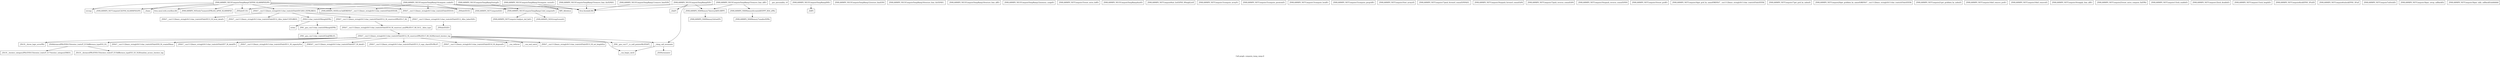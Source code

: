 digraph "Call graph: compute_temp_ramp.ll" {
	label="Call graph: compute_temp_ramp.ll";

	Node0x55b47725fa50 [shape=record,label="{_ZN9LAMMPS_NS15ComputeTempRampC2EPNS_6LAMMPSEiPPc}"];
	Node0x55b47725fa50 -> Node0x55b47724b860;
	Node0x55b47725fa50 -> Node0x55b477241b60;
	Node0x55b47725fa50 -> Node0x55b477262350;
	Node0x55b47725fa50 -> Node0x55b4771f0b90;
	Node0x55b47725fa50 -> Node0x55b4771ef750;
	Node0x55b47725fa50 -> Node0x55b4771f0570;
	Node0x55b47725fa50 -> Node0x55b4771efd60;
	Node0x55b47725fa50 -> Node0x55b4771f0a00;
	Node0x55b47725fa50 -> Node0x55b477281a50;
	Node0x55b47725fa50 -> Node0x55b477281cf0;
	Node0x55b47725fa50 -> Node0x55b4771ef5b0;
	Node0x55b477213830 [shape=record,label="{_ZN9LAMMPS_NS6Memory7destroyIdEEvRPPT_}"];
	Node0x55b477213830 -> Node0x55b477200a70;
	Node0x55b4771ffa90 [shape=record,label="{__clang_call_terminate}"];
	Node0x55b4771ffa90 -> Node0x55b4772032a0;
	Node0x55b4771ffa90 -> Node0x55b477204170;
	Node0x55b47724b860 [shape=record,label="{_ZN9LAMMPS_NS7ComputeC2EPNS_6LAMMPSEiPPc}"];
	Node0x55b4771f0570 [shape=record,label="{_ZN9LAMMPS_NS5Error3allERKNSt7__cxx1112basic_stringIcSt11char_traitsIcESaIcEEEiS8_}"];
	Node0x55b477241b60 [shape=record,label="{_ZNSaIcEC1Ev}"];
	Node0x55b477262350 [shape=record,label="{_ZNSt7__cxx1112basic_stringIcSt11char_traitsIcESaIcEEC2IS3_EEPKcRKS3_}"];
	Node0x55b477262350 -> Node0x55b47724b7d0;
	Node0x55b477262350 -> Node0x55b4771f12b0;
	Node0x55b477262350 -> Node0x55b47727c5e0;
	Node0x55b477262350 -> Node0x55b47725db10;
	Node0x55b477262350 -> Node0x55b47724cec0;
	Node0x55b4771efa10 [shape=record,label="{__gxx_personality_v0}"];
	Node0x55b4771efd60 [shape=record,label="{_ZNSt7__cxx1112basic_stringIcSt11char_traitsIcESaIcEED1Ev}"];
	Node0x55b4771f0a00 [shape=record,label="{_ZNSaIcED1Ev}"];
	Node0x55b4771ef5b0 [shape=record,label="{strcmp}"];
	Node0x55b477281cf0 [shape=record,label="{_ZN9LAMMPS_NS5utils7numericEPKciS2_bPNS_6LAMMPSE}"];
	Node0x55b477281a50 [shape=record,label="{llvm.umul.with.overflow.i64}"];
	Node0x55b4771ef750 [shape=record,label="{_Znam}"];
	Node0x55b4771f0b90 [shape=record,label="{_ZN9LAMMPS_NS7ComputeD2Ev}"];
	Node0x55b4771ff5b0 [shape=record,label="{_ZN9LAMMPS_NS15ComputeTempRampD2Ev}"];
	Node0x55b4771ff5b0 -> Node0x55b477213830;
	Node0x55b4771ff5b0 -> Node0x55b4771fb3b0;
	Node0x55b4771ff5b0 -> Node0x55b4771f0b90;
	Node0x55b4771ff5b0 -> Node0x55b4771ffa90;
	Node0x55b477218f20 [shape=record,label="{_ZN9LAMMPS_NS15ComputeTempRamp15remove_bias_thrEiPdS1_}"];
	Node0x55b477218f20 -> Node0x55b477211400;
	Node0x55b4772032a0 [shape=record,label="{__cxa_begin_catch}"];
	Node0x55b477204170 [shape=record,label="{_ZSt9terminatev}"];
	Node0x55b4771fb3b0 [shape=record,label="{_ZdaPv}"];
	Node0x55b4772063d0 [shape=record,label="{_ZN9LAMMPS_NS15ComputeTempRampD0Ev}"];
	Node0x55b4772063d0 -> Node0x55b477207750;
	Node0x55b477207750 [shape=record,label="{_ZdlPv}"];
	Node0x55b477208de0 [shape=record,label="{_ZN9LAMMPS_NS15ComputeTempRamp5setupEv}"];
	Node0x55b477208de0 -> Node0x55b477209e80;
	Node0x55b477209e80 [shape=record,label="{_ZN9LAMMPS_NS15ComputeTempRamp11dof_computeEv}"];
	Node0x55b477209e80 -> Node0x55b47720e810;
	Node0x55b477209e80 -> Node0x55b4772101c0;
	Node0x55b47720e810 [shape=record,label="{_ZN9LAMMPS_NS7Compute14adjust_dof_fixEv}"];
	Node0x55b4772101c0 [shape=record,label="{_ZN9LAMMPS_NS5Group5countEi}"];
	Node0x55b477210dd0 [shape=record,label="{_ZN9LAMMPS_NS15ComputeTempRamp14compute_scalarEv}"];
	Node0x55b477210dd0 -> Node0x55b477211400;
	Node0x55b477210dd0 -> Node0x55b4771f0a00;
	Node0x55b477210dd0 -> Node0x55b4771efd60;
	Node0x55b477210dd0 -> Node0x55b4771f0570;
	Node0x55b477210dd0 -> Node0x55b477262350;
	Node0x55b477210dd0 -> Node0x55b477241b60;
	Node0x55b477210dd0 -> Node0x55b477209e80;
	Node0x55b477210dd0 -> Node0x55b4772125b0;
	Node0x55b477211400 [shape=record,label="{llvm.fmuladd.f64}"];
	Node0x55b4772125b0 [shape=record,label="{MPI_Allreduce}"];
	Node0x55b477213580 [shape=record,label="{_ZN9LAMMPS_NS15ComputeTempRamp14compute_vectorEv}"];
	Node0x55b477213580 -> Node0x55b477211400;
	Node0x55b477213580 -> Node0x55b4772125b0;
	Node0x55b477207040 [shape=record,label="{_ZN9LAMMPS_NS15ComputeTempRamp11remove_biasEiPd}"];
	Node0x55b477207040 -> Node0x55b477211400;
	Node0x55b47721a720 [shape=record,label="{_ZN9LAMMPS_NS15ComputeTempRamp15remove_bias_allEv}"];
	Node0x55b47721a720 -> Node0x55b477213830;
	Node0x55b47721a720 -> Node0x55b47721b9d0;
	Node0x55b47721a720 -> Node0x55b477211400;
	Node0x55b47721b9d0 [shape=record,label="{_ZN9LAMMPS_NS6Memory6createIdEEPPT_RS4_iiPKc}"];
	Node0x55b47721b9d0 -> Node0x55b47721d2b0;
	Node0x55b47721e8a0 [shape=record,label="{_ZN9LAMMPS_NS15ComputeTempRamp12restore_biasEiPd}"];
	Node0x55b47721fe60 [shape=record,label="{_ZN9LAMMPS_NS15ComputeTempRamp16restore_bias_thrEiPdS1_}"];
	Node0x55b477221320 [shape=record,label="{_ZN9LAMMPS_NS15ComputeTempRamp16restore_bias_allEv}"];
	Node0x55b477223460 [shape=record,label="{_ZN9LAMMPS_NS15ComputeTempRamp12memory_usageEv}"];
	Node0x55b477224010 [shape=record,label="{_ZN9LAMMPS_NS7Compute15reset_extra_dofEv}"];
	Node0x55b477224090 [shape=record,label="{_ZN9LAMMPS_NS15ComputeTempRamp4initEv}"];
	Node0x55b477224470 [shape=record,label="{_ZN9LAMMPS_NS7Compute9init_listEiPNS_9NeighListE}"];
	Node0x55b477256940 [shape=record,label="{_ZN9LAMMPS_NS7Compute13compute_arrayEv}"];
	Node0x55b477229370 [shape=record,label="{_ZN9LAMMPS_NS7Compute15compute_peratomEv}"];
	Node0x55b477229d80 [shape=record,label="{_ZN9LAMMPS_NS7Compute13compute_localEv}"];
	Node0x55b47722b5d0 [shape=record,label="{_ZN9LAMMPS_NS7Compute15compute_pergridEv}"];
	Node0x55b47722bc80 [shape=record,label="{_ZN9LAMMPS_NS7Compute10set_arraysEi}"];
	Node0x55b47723b0e0 [shape=record,label="{_ZN9LAMMPS_NS7Compute17pack_forward_commEiPiPdiS1_}"];
	Node0x55b47723bb60 [shape=record,label="{_ZN9LAMMPS_NS7Compute19unpack_forward_commEiiPd}"];
	Node0x55b477245460 [shape=record,label="{_ZN9LAMMPS_NS7Compute17pack_reverse_commEiiPd}"];
	Node0x55b47723cfe0 [shape=record,label="{_ZN9LAMMPS_NS7Compute19unpack_reverse_commEiPiPd}"];
	Node0x55b47723de60 [shape=record,label="{_ZN9LAMMPS_NS7Compute10reset_gridEv}"];
	Node0x55b477248680 [shape=record,label="{_ZN9LAMMPS_NS7Compute16get_grid_by_nameERKNSt7__cxx1112basic_stringIcSt11char_traitsIcESaIcEEERi}"];
	Node0x55b477249520 [shape=record,label="{_ZN9LAMMPS_NS7Compute17get_grid_by_indexEi}"];
	Node0x55b47724a100 [shape=record,label="{_ZN9LAMMPS_NS7Compute20get_griddata_by_nameEiRKNSt7__cxx1112basic_stringIcSt11char_traitsIcESaIcEEERi}"];
	Node0x55b47724b310 [shape=record,label="{_ZN9LAMMPS_NS7Compute21get_griddata_by_indexEi}"];
	Node0x55b47725d8a0 [shape=record,label="{_ZN9LAMMPS_NS7Compute14dof_remove_preEv}"];
	Node0x55b47725a150 [shape=record,label="{_ZN9LAMMPS_NS7Compute10dof_removeEi}"];
	Node0x55b477260880 [shape=record,label="{_ZN9LAMMPS_NS7Compute16reapply_bias_allEv}"];
	Node0x55b477262530 [shape=record,label="{_ZN9LAMMPS_NS7Compute23reset_extra_compute_fixEPKc}"];
	Node0x55b477277c50 [shape=record,label="{_ZN9LAMMPS_NS7Compute11lock_enableEv}"];
	Node0x55b47726ab10 [shape=record,label="{_ZN9LAMMPS_NS7Compute12lock_disableEv}"];
	Node0x55b47726bce0 [shape=record,label="{_ZN9LAMMPS_NS7Compute11lock_lengthEv}"];
	Node0x55b47726cf40 [shape=record,label="{_ZN9LAMMPS_NS7Compute4lockEPNS_3FixEll}"];
	Node0x55b47726e530 [shape=record,label="{_ZN9LAMMPS_NS7Compute6unlockEPNS_3FixE}"];
	Node0x55b47726f440 [shape=record,label="{_ZN9LAMMPS_NS7Compute7refreshEv}"];
	Node0x55b477270840 [shape=record,label="{_ZN9LAMMPS_NS7Compute19pair_setup_callbackEii}"];
	Node0x55b47724b7d0 [shape=record,label="{_ZNSt7__cxx1112basic_stringIcSt11char_traitsIcESaIcEE13_M_local_dataEv}"];
	Node0x55b4771f12b0 [shape=record,label="{_ZNSt7__cxx1112basic_stringIcSt11char_traitsIcESaIcEE12_Alloc_hiderC1EPcRKS3_}"];
	Node0x55b477271f00 [shape=record,label="{_ZN9LAMMPS_NS7Compute19pair_tally_callbackEiiiidddddd}"];
	Node0x55b47725db10 [shape=record,label="{_ZNSt7__cxx1112basic_stringIcSt11char_traitsIcESaIcEE12_M_constructIPKcEEvT_S8_}"];
	Node0x55b47725db10 -> Node0x55b4772767b0;
	Node0x55b47727c5e0 [shape=record,label="{_ZNSt11char_traitsIcE6lengthEPKc}"];
	Node0x55b47727c5e0 -> Node0x55b477277280;
	Node0x55b47727c5e0 -> Node0x55b477279fc0;
	Node0x55b47724cec0 [shape=record,label="{_ZNSt7__cxx1112basic_stringIcSt11char_traitsIcESaIcEE12_Alloc_hiderD2Ev}"];
	Node0x55b47724cec0 -> Node0x55b47727af80;
	Node0x55b4772767b0 [shape=record,label="{_ZNSt7__cxx1112basic_stringIcSt11char_traitsIcESaIcEE16_M_construct_auxIPKcEEvT_S8_St12__false_type}"];
	Node0x55b4772767b0 -> Node0x55b47727bb70;
	Node0x55b47727bb70 [shape=record,label="{_ZNSt7__cxx1112basic_stringIcSt11char_traitsIcESaIcEE12_M_constructIPKcEEvT_S8_St20forward_iterator_tag}"];
	Node0x55b47727bb70 -> Node0x55b477279770;
	Node0x55b47727bb70 -> Node0x55b47727a170;
	Node0x55b47727bb70 -> Node0x55b47727ddc0;
	Node0x55b47727bb70 -> Node0x55b477288d00;
	Node0x55b47727bb70 -> Node0x55b477270340;
	Node0x55b47727bb70 -> Node0x55b47728ea50;
	Node0x55b47727bb70 -> Node0x55b47728ead0;
	Node0x55b47727bb70 -> Node0x55b47728eb50;
	Node0x55b47727bb70 -> Node0x55b4772032a0;
	Node0x55b47727bb70 -> Node0x55b47728ebd0;
	Node0x55b47727bb70 -> Node0x55b47728ec50;
	Node0x55b47727bb70 -> Node0x55b47728ecd0;
	Node0x55b47727bb70 -> Node0x55b47728ed50;
	Node0x55b47727bb70 -> Node0x55b4771ffa90;
	Node0x55b477279770 [shape=record,label="{_ZN9__gnu_cxx17__is_null_pointerIKcEEbPT_}"];
	Node0x55b47727a170 [shape=record,label="{_ZSt19__throw_logic_errorPKc}"];
	Node0x55b47727ddc0 [shape=record,label="{_ZSt8distanceIPKcENSt15iterator_traitsIT_E15difference_typeES3_S3_}"];
	Node0x55b47727ddc0 -> Node0x55b47727e100;
	Node0x55b47727ddc0 -> Node0x55b477275c70;
	Node0x55b477270340 [shape=record,label="{_ZNSt7__cxx1112basic_stringIcSt11char_traitsIcESaIcEE7_M_dataEPc}"];
	Node0x55b477288d00 [shape=record,label="{_ZNSt7__cxx1112basic_stringIcSt11char_traitsIcESaIcEE9_M_createERmm}"];
	Node0x55b47728ea50 [shape=record,label="{_ZNSt7__cxx1112basic_stringIcSt11char_traitsIcESaIcEE11_M_capacityEm}"];
	Node0x55b47728eb50 [shape=record,label="{_ZNSt7__cxx1112basic_stringIcSt11char_traitsIcESaIcEE13_S_copy_charsEPcPKcS7_}"];
	Node0x55b47728ead0 [shape=record,label="{_ZNKSt7__cxx1112basic_stringIcSt11char_traitsIcESaIcEE7_M_dataEv}"];
	Node0x55b47728ebd0 [shape=record,label="{_ZNSt7__cxx1112basic_stringIcSt11char_traitsIcESaIcEE10_M_disposeEv}"];
	Node0x55b47728ec50 [shape=record,label="{__cxa_rethrow}"];
	Node0x55b47728ecd0 [shape=record,label="{__cxa_end_catch}"];
	Node0x55b47728ed50 [shape=record,label="{_ZNSt7__cxx1112basic_stringIcSt11char_traitsIcESaIcEE13_M_set_lengthEm}"];
	Node0x55b477275c70 [shape=record,label="{_ZSt10__distanceIPKcENSt15iterator_traitsIT_E15difference_typeES3_S3_St26random_access_iterator_tag}"];
	Node0x55b47727e100 [shape=record,label="{_ZSt19__iterator_categoryIPKcENSt15iterator_traitsIT_E17iterator_categoryERKS3_}"];
	Node0x55b477277280 [shape=record,label="{_ZN9__gnu_cxx11char_traitsIcE6lengthEPKc}"];
	Node0x55b477277280 -> Node0x55b477213740;
	Node0x55b477279fc0 [shape=record,label="{strlen}"];
	Node0x55b477213740 [shape=record,label="{_ZN9__gnu_cxx11char_traitsIcE2eqERKcS3_}"];
	Node0x55b47727af80 [shape=record,label="{_ZNSaIcED2Ev}"];
	Node0x55b477200a70 [shape=record,label="{_ZN9LAMMPS_NS6Memory5sfreeEPv}"];
	Node0x55b47721d2b0 [shape=record,label="{_ZN9LAMMPS_NS6Memory7smallocElPKc}"];
}
